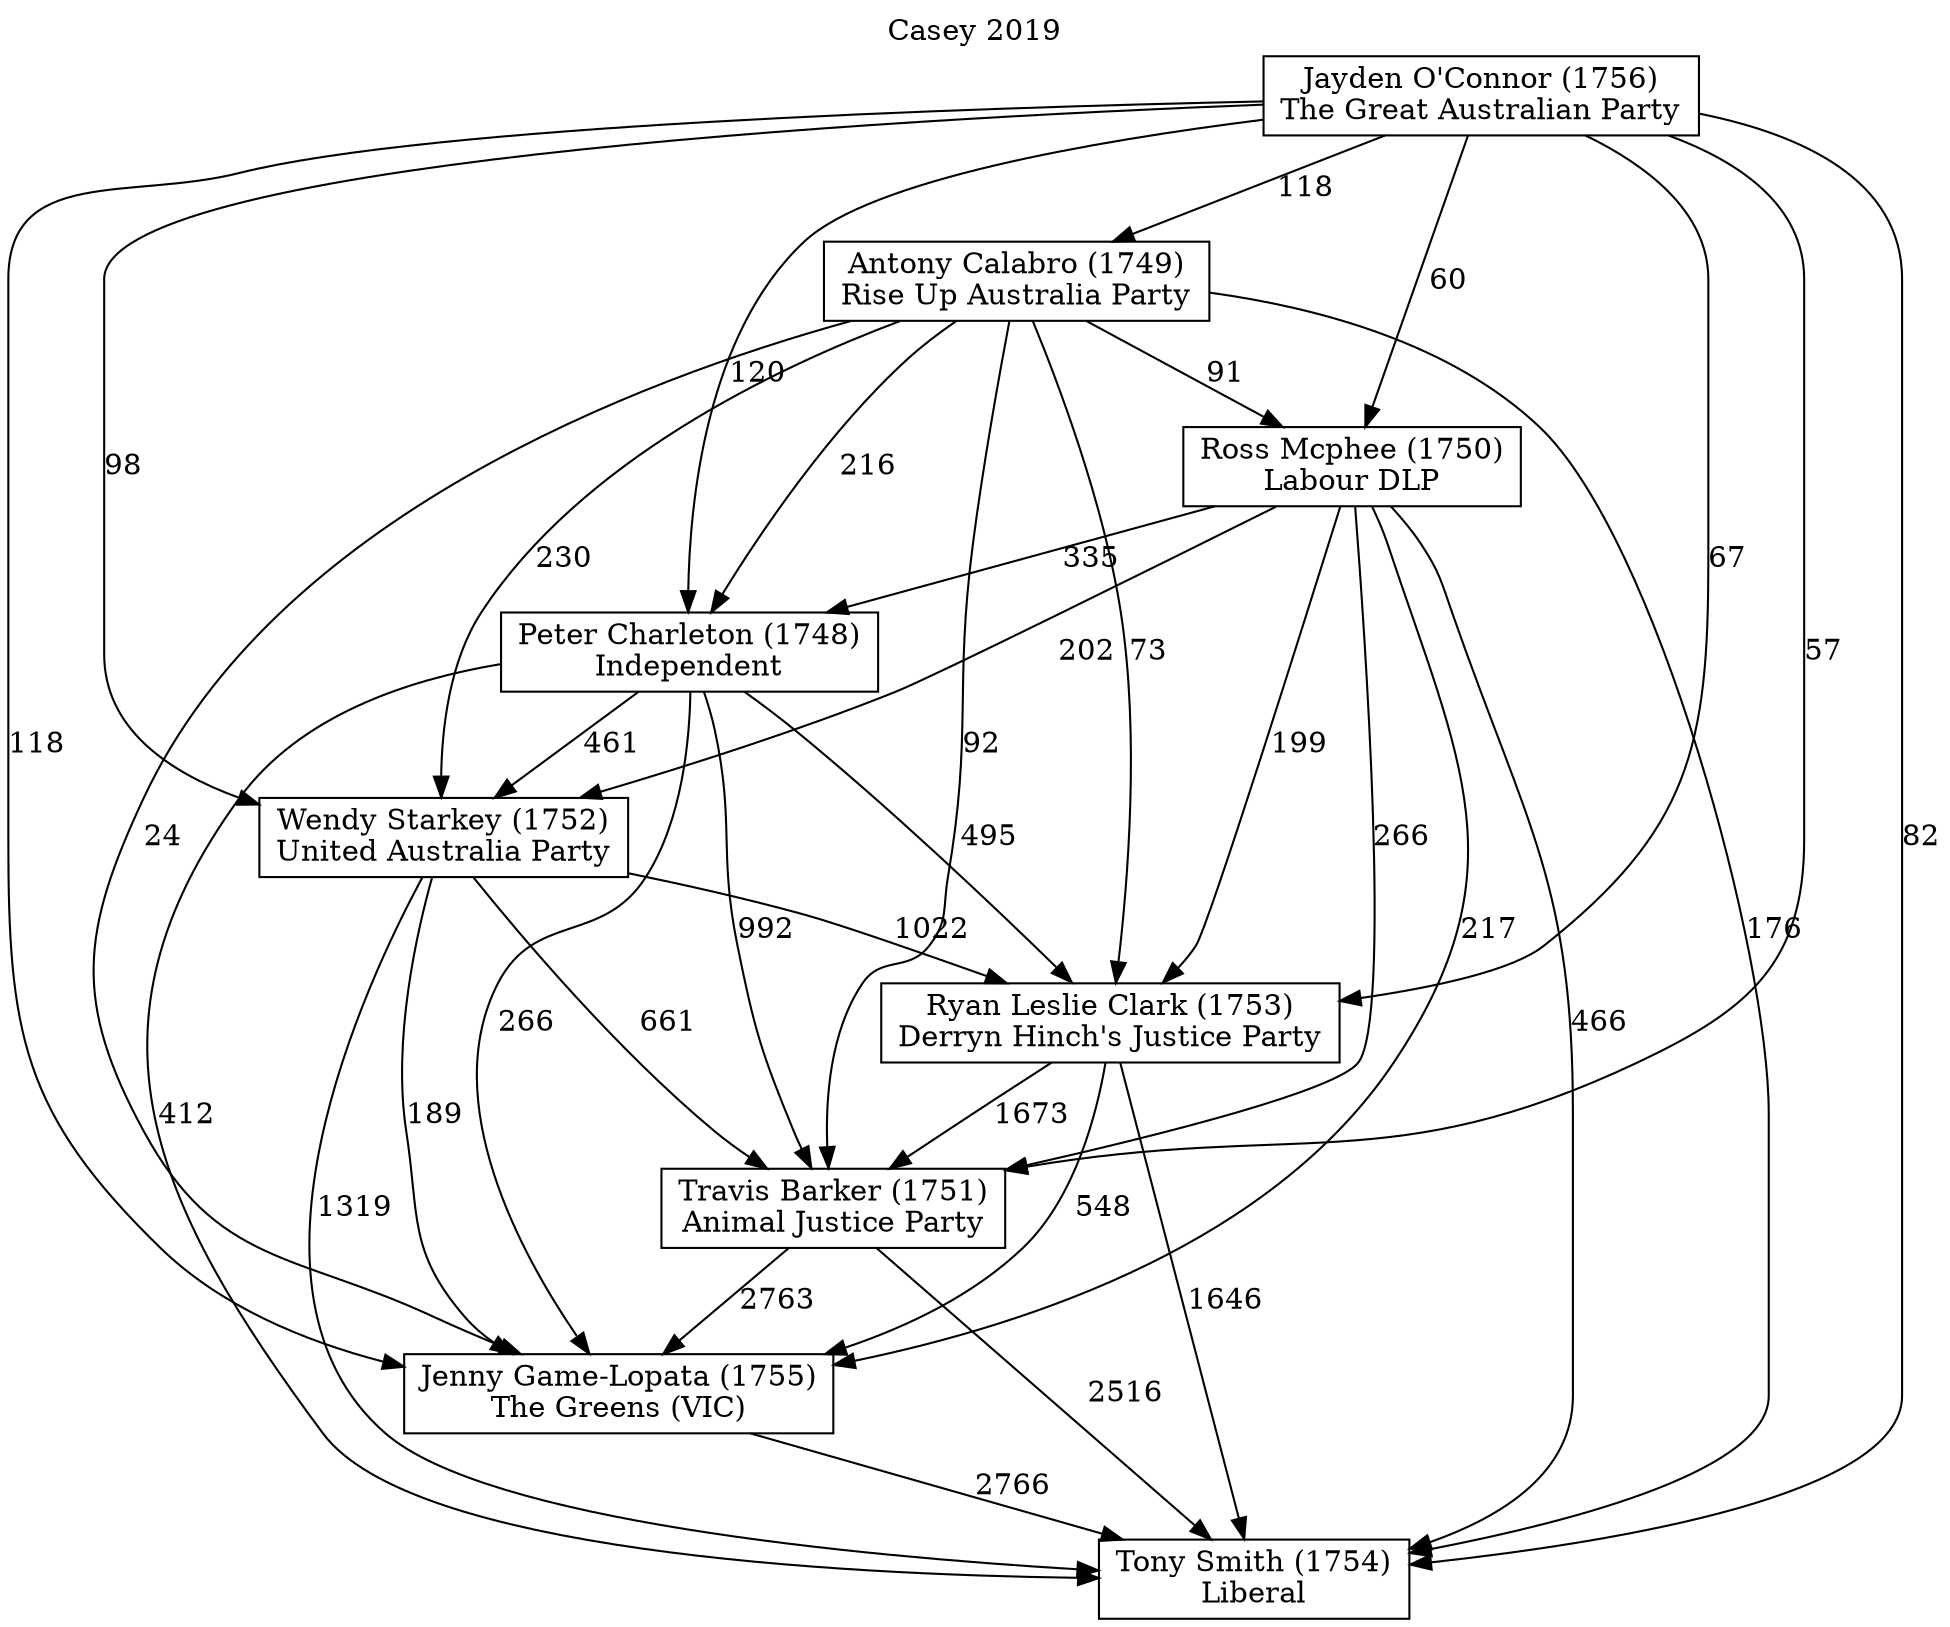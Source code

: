 // House preference flow
digraph "Tony Smith (1754)_Casey_2019" {
	graph [label="Casey 2019" labelloc=t mclimit=2]
	node [shape=box]
	"Tony Smith (1754)" [label="Tony Smith (1754)
Liberal"]
	"Jenny Game-Lopata (1755)" [label="Jenny Game-Lopata (1755)
The Greens (VIC)"]
	"Travis Barker (1751)" [label="Travis Barker (1751)
Animal Justice Party"]
	"Ryan Leslie Clark (1753)" [label="Ryan Leslie Clark (1753)
Derryn Hinch's Justice Party"]
	"Wendy Starkey (1752)" [label="Wendy Starkey (1752)
United Australia Party"]
	"Peter Charleton (1748)" [label="Peter Charleton (1748)
Independent"]
	"Ross Mcphee (1750)" [label="Ross Mcphee (1750)
Labour DLP"]
	"Antony Calabro (1749)" [label="Antony Calabro (1749)
Rise Up Australia Party"]
	"Jayden O'Connor (1756)" [label="Jayden O'Connor (1756)
The Great Australian Party"]
	"Jenny Game-Lopata (1755)" -> "Tony Smith (1754)" [label=2766]
	"Travis Barker (1751)" -> "Jenny Game-Lopata (1755)" [label=2763]
	"Ryan Leslie Clark (1753)" -> "Travis Barker (1751)" [label=1673]
	"Wendy Starkey (1752)" -> "Ryan Leslie Clark (1753)" [label=1022]
	"Peter Charleton (1748)" -> "Wendy Starkey (1752)" [label=461]
	"Ross Mcphee (1750)" -> "Peter Charleton (1748)" [label=335]
	"Antony Calabro (1749)" -> "Ross Mcphee (1750)" [label=91]
	"Jayden O'Connor (1756)" -> "Antony Calabro (1749)" [label=118]
	"Travis Barker (1751)" -> "Tony Smith (1754)" [label=2516]
	"Ryan Leslie Clark (1753)" -> "Tony Smith (1754)" [label=1646]
	"Wendy Starkey (1752)" -> "Tony Smith (1754)" [label=1319]
	"Peter Charleton (1748)" -> "Tony Smith (1754)" [label=412]
	"Ross Mcphee (1750)" -> "Tony Smith (1754)" [label=466]
	"Antony Calabro (1749)" -> "Tony Smith (1754)" [label=176]
	"Jayden O'Connor (1756)" -> "Tony Smith (1754)" [label=82]
	"Jayden O'Connor (1756)" -> "Ross Mcphee (1750)" [label=60]
	"Antony Calabro (1749)" -> "Peter Charleton (1748)" [label=216]
	"Jayden O'Connor (1756)" -> "Peter Charleton (1748)" [label=120]
	"Ross Mcphee (1750)" -> "Wendy Starkey (1752)" [label=202]
	"Antony Calabro (1749)" -> "Wendy Starkey (1752)" [label=230]
	"Jayden O'Connor (1756)" -> "Wendy Starkey (1752)" [label=98]
	"Peter Charleton (1748)" -> "Ryan Leslie Clark (1753)" [label=495]
	"Ross Mcphee (1750)" -> "Ryan Leslie Clark (1753)" [label=199]
	"Antony Calabro (1749)" -> "Ryan Leslie Clark (1753)" [label=73]
	"Jayden O'Connor (1756)" -> "Ryan Leslie Clark (1753)" [label=67]
	"Wendy Starkey (1752)" -> "Travis Barker (1751)" [label=661]
	"Peter Charleton (1748)" -> "Travis Barker (1751)" [label=992]
	"Ross Mcphee (1750)" -> "Travis Barker (1751)" [label=266]
	"Antony Calabro (1749)" -> "Travis Barker (1751)" [label=92]
	"Jayden O'Connor (1756)" -> "Travis Barker (1751)" [label=57]
	"Ryan Leslie Clark (1753)" -> "Jenny Game-Lopata (1755)" [label=548]
	"Wendy Starkey (1752)" -> "Jenny Game-Lopata (1755)" [label=189]
	"Peter Charleton (1748)" -> "Jenny Game-Lopata (1755)" [label=266]
	"Ross Mcphee (1750)" -> "Jenny Game-Lopata (1755)" [label=217]
	"Antony Calabro (1749)" -> "Jenny Game-Lopata (1755)" [label=24]
	"Jayden O'Connor (1756)" -> "Jenny Game-Lopata (1755)" [label=118]
}
